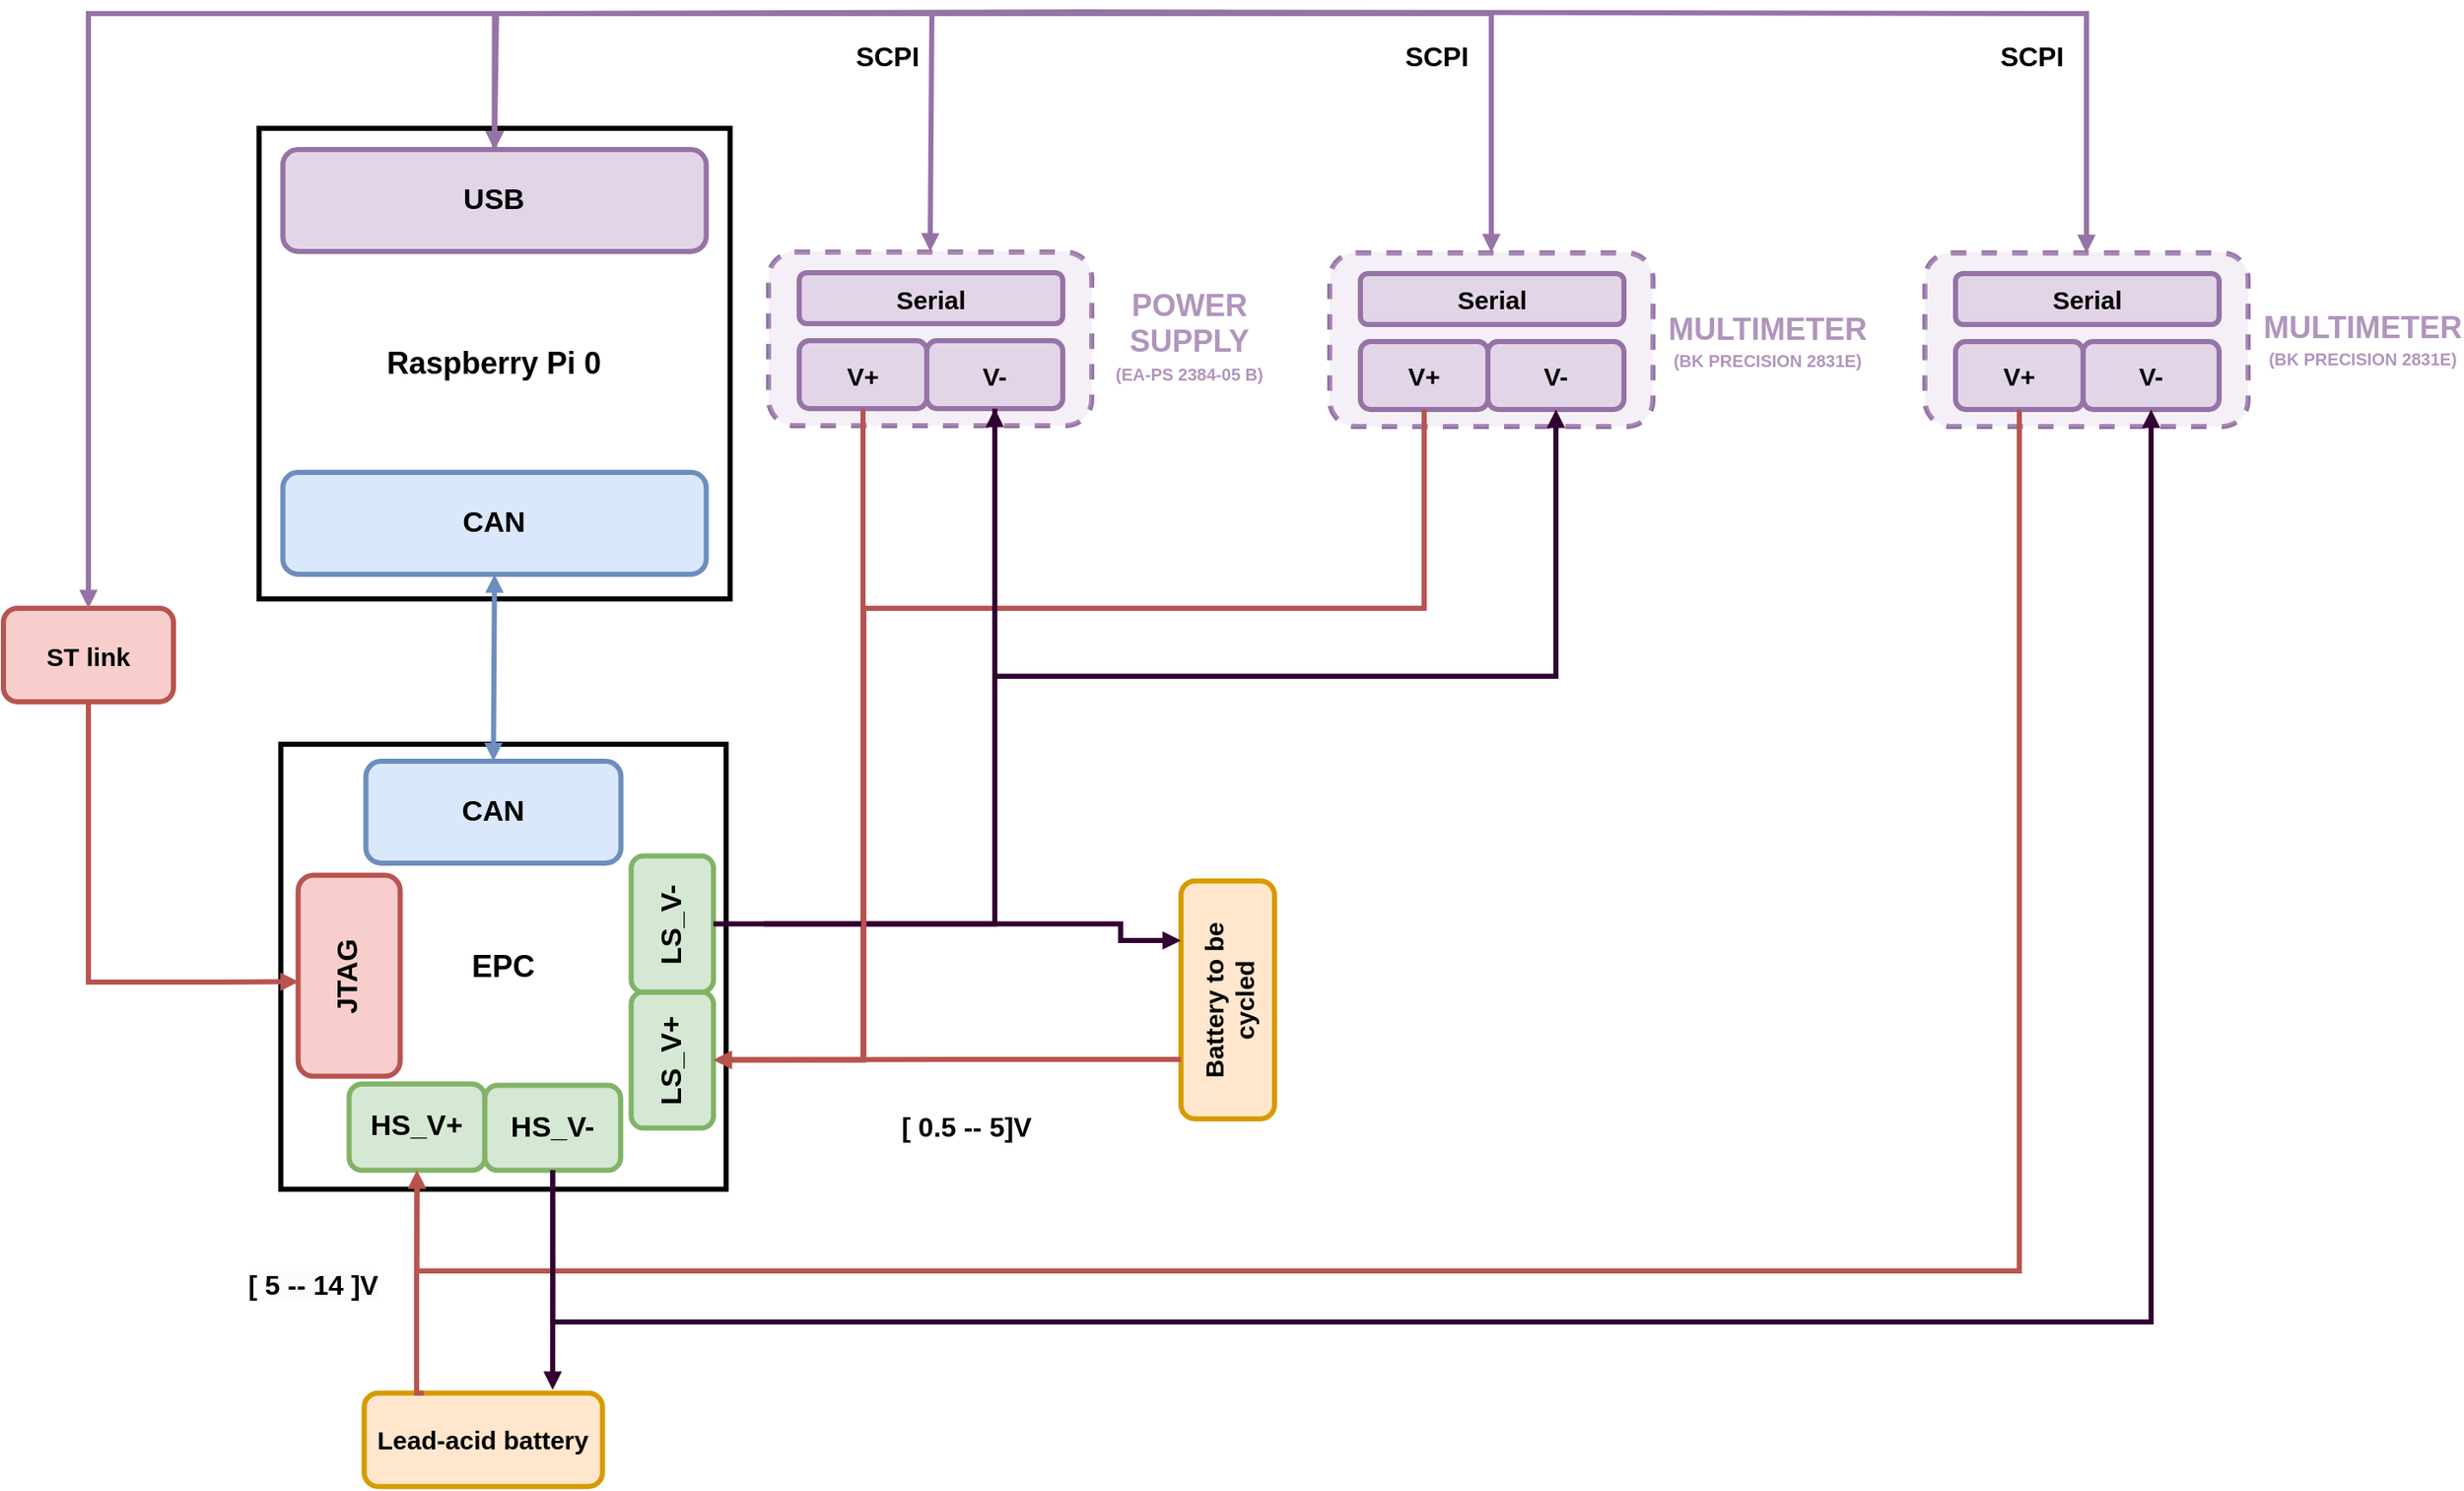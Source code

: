 <mxfile version="21.6.5" type="device">
  <diagram name="Página-1" id="mNZQhTuing3IUGzDXDOb">
    <mxGraphModel dx="2369" dy="1171" grid="1" gridSize="10" guides="1" tooltips="1" connect="1" arrows="1" fold="1" page="1" pageScale="1" pageWidth="827" pageHeight="1169" math="0" shadow="0">
      <root>
        <mxCell id="0" />
        <mxCell id="1" parent="0" />
        <mxCell id="oTkKGgDJzFW5Q6fEU7TT-73" value="&lt;b&gt;&lt;font style=&quot;font-size: 18px;&quot;&gt;Raspberry Pi 0&lt;/font&gt;&lt;/b&gt;" style="whiteSpace=wrap;html=1;aspect=fixed;strokeWidth=3;" parent="1" vertex="1">
          <mxGeometry x="700.33" y="267.5" width="277" height="277" as="geometry" />
        </mxCell>
        <mxCell id="oTkKGgDJzFW5Q6fEU7TT-80" value="&lt;span style=&quot;font-size: 17px;&quot;&gt;&lt;b&gt;USB&lt;/b&gt;&lt;/span&gt;" style="rounded=1;whiteSpace=wrap;html=1;rotation=0;strokeWidth=3;fillColor=#e1d5e7;strokeColor=#9673a6;" parent="1" vertex="1">
          <mxGeometry x="714.33" y="280" width="249" height="60" as="geometry" />
        </mxCell>
        <mxCell id="oTkKGgDJzFW5Q6fEU7TT-83" value="&lt;span style=&quot;font-size: 15px;&quot;&gt;&lt;b&gt;Lead-acid battery&lt;br&gt;&lt;/b&gt;&lt;/span&gt;" style="rounded=1;whiteSpace=wrap;html=1;strokeWidth=3;rotation=0;fillColor=#ffe6cc;strokeColor=#d79b00;" parent="1" vertex="1">
          <mxGeometry x="762.16" y="1011.87" width="140.14" height="55" as="geometry" />
        </mxCell>
        <mxCell id="oTkKGgDJzFW5Q6fEU7TT-84" value="&lt;span style=&quot;font-size: 15px;&quot;&gt;&lt;b&gt;ST link&lt;br&gt;&lt;/b&gt;&lt;/span&gt;" style="rounded=1;whiteSpace=wrap;html=1;strokeWidth=3;rotation=0;fillColor=#f8cecc;strokeColor=#b85450;" parent="1" vertex="1">
          <mxGeometry x="550" y="550" width="100" height="55" as="geometry" />
        </mxCell>
        <mxCell id="oTkKGgDJzFW5Q6fEU7TT-133" value="&lt;b&gt;&lt;font style=&quot;font-size: 18px;&quot;&gt;EPC&lt;/font&gt;&lt;/b&gt;" style="whiteSpace=wrap;html=1;aspect=fixed;strokeWidth=3;" parent="1" vertex="1">
          <mxGeometry x="713.16" y="630" width="261.87" height="261.87" as="geometry" />
        </mxCell>
        <mxCell id="oTkKGgDJzFW5Q6fEU7TT-137" value="&lt;font size=&quot;1&quot; style=&quot;&quot;&gt;&lt;b style=&quot;font-size: 17px;&quot;&gt;JTAG&lt;/b&gt;&lt;/font&gt;" style="rounded=1;whiteSpace=wrap;html=1;rotation=-90;strokeWidth=3;fillColor=#f8cecc;strokeColor=#b85450;" parent="1" vertex="1">
          <mxGeometry x="694.21" y="736.28" width="118.23" height="60" as="geometry" />
        </mxCell>
        <mxCell id="oTkKGgDJzFW5Q6fEU7TT-146" value="&lt;b&gt;&lt;font style=&quot;font-size: 17px;&quot;&gt;CAN&lt;/font&gt;&lt;/b&gt;" style="rounded=1;whiteSpace=wrap;html=1;rotation=0;strokeWidth=3;fillColor=#dae8fc;strokeColor=#6c8ebf;" parent="1" vertex="1">
          <mxGeometry x="763.16" y="640" width="150" height="60" as="geometry" />
        </mxCell>
        <mxCell id="oTkKGgDJzFW5Q6fEU7TT-147" value="" style="endArrow=block;html=1;rounded=0;strokeWidth=3;entryX=0.5;entryY=1;entryDx=0;entryDy=0;startArrow=block;startFill=1;endFill=1;endSize=3;startSize=3;fillColor=#f8cecc;strokeColor=#6C8EBF;exitX=0.5;exitY=0;exitDx=0;exitDy=0;" parent="1" source="oTkKGgDJzFW5Q6fEU7TT-146" target="oTkKGgDJzFW5Q6fEU7TT-218" edge="1">
          <mxGeometry width="50" height="50" relative="1" as="geometry">
            <mxPoint x="859.43" y="690.13" as="sourcePoint" />
            <mxPoint x="845.91" y="640" as="targetPoint" />
          </mxGeometry>
        </mxCell>
        <mxCell id="oTkKGgDJzFW5Q6fEU7TT-148" style="edgeStyle=orthogonalEdgeStyle;rounded=0;orthogonalLoop=1;jettySize=auto;html=1;endSize=3;startSize=3;strokeWidth=3;fillColor=#d5e8d4;strokeColor=#9673A6;endArrow=block;endFill=1;exitX=0.5;exitY=0;exitDx=0;exitDy=0;" parent="1" source="oTkKGgDJzFW5Q6fEU7TT-80" target="oTkKGgDJzFW5Q6fEU7TT-84" edge="1">
          <mxGeometry relative="1" as="geometry">
            <mxPoint x="370" y="668.13" as="targetPoint" />
            <mxPoint x="370" y="608.13" as="sourcePoint" />
            <Array as="points">
              <mxPoint x="839" y="200" />
              <mxPoint x="600" y="200" />
            </Array>
          </mxGeometry>
        </mxCell>
        <mxCell id="oTkKGgDJzFW5Q6fEU7TT-149" style="edgeStyle=orthogonalEdgeStyle;rounded=0;orthogonalLoop=1;jettySize=auto;html=1;endSize=3;startSize=3;strokeWidth=3;fillColor=#d5e8d4;strokeColor=#B85450;endArrow=block;endFill=1;exitX=0.5;exitY=1;exitDx=0;exitDy=0;entryX=0.471;entryY=0.006;entryDx=0;entryDy=0;entryPerimeter=0;" parent="1" source="oTkKGgDJzFW5Q6fEU7TT-84" target="oTkKGgDJzFW5Q6fEU7TT-137" edge="1">
          <mxGeometry relative="1" as="geometry">
            <mxPoint x="680" y="770" as="targetPoint" />
            <mxPoint x="550" y="640" as="sourcePoint" />
            <Array as="points">
              <mxPoint x="600" y="770" />
              <mxPoint x="680" y="770" />
            </Array>
          </mxGeometry>
        </mxCell>
        <mxCell id="oTkKGgDJzFW5Q6fEU7TT-150" value="&lt;b&gt;&lt;font style=&quot;font-size: 17px;&quot;&gt;HS_V+&lt;/font&gt;&lt;/b&gt;" style="rounded=1;whiteSpace=wrap;html=1;rotation=0;strokeWidth=3;fillColor=#d5e8d4;strokeColor=#82b366;" parent="1" vertex="1">
          <mxGeometry x="753.3" y="830.0" width="79.84" height="50.81" as="geometry" />
        </mxCell>
        <mxCell id="oTkKGgDJzFW5Q6fEU7TT-154" value="&lt;b style=&quot;border-color: var(--border-color);&quot;&gt;&lt;font style=&quot;border-color: var(--border-color); font-size: 17px;&quot;&gt;HS_V-&lt;/font&gt;&lt;/b&gt;" style="rounded=1;whiteSpace=wrap;html=1;rotation=0;strokeWidth=3;fillColor=#d5e8d4;strokeColor=#82b366;" parent="1" vertex="1">
          <mxGeometry x="833.14" y="830.81" width="79.84" height="50" as="geometry" />
        </mxCell>
        <mxCell id="oTkKGgDJzFW5Q6fEU7TT-155" value="&lt;b&gt;&lt;font style=&quot;font-size: 17px;&quot;&gt;LS_V+&lt;/font&gt;&lt;/b&gt;" style="rounded=1;whiteSpace=wrap;html=1;rotation=-90;strokeWidth=3;fillColor=#d5e8d4;strokeColor=#82b366;" parent="1" vertex="1">
          <mxGeometry x="903.3" y="791.61" width="80.16" height="48.39" as="geometry" />
        </mxCell>
        <mxCell id="oTkKGgDJzFW5Q6fEU7TT-156" value="&lt;b&gt;&lt;font style=&quot;font-size: 17px;&quot;&gt;LS_V-&lt;/font&gt;&lt;/b&gt;" style="rounded=1;whiteSpace=wrap;html=1;rotation=-90;strokeWidth=3;fillColor=#d5e8d4;strokeColor=#82b366;" parent="1" vertex="1">
          <mxGeometry x="903.3" y="711.61" width="80.16" height="48.39" as="geometry" />
        </mxCell>
        <mxCell id="oTkKGgDJzFW5Q6fEU7TT-164" style="edgeStyle=orthogonalEdgeStyle;rounded=0;orthogonalLoop=1;jettySize=auto;html=1;endSize=3;startSize=3;strokeWidth=3;fillColor=#d5e8d4;strokeColor=#B85450;endArrow=block;endFill=1;exitX=0.25;exitY=0;exitDx=0;exitDy=0;entryX=0.5;entryY=1;entryDx=0;entryDy=0;" parent="1" source="oTkKGgDJzFW5Q6fEU7TT-83" target="oTkKGgDJzFW5Q6fEU7TT-150" edge="1">
          <mxGeometry relative="1" as="geometry">
            <mxPoint x="790" y="880" as="targetPoint" />
            <mxPoint x="803.56" y="991.87" as="sourcePoint" />
            <Array as="points">
              <mxPoint x="793" y="1012" />
              <mxPoint x="793" y="946" />
            </Array>
          </mxGeometry>
        </mxCell>
        <mxCell id="oTkKGgDJzFW5Q6fEU7TT-165" style="edgeStyle=orthogonalEdgeStyle;rounded=0;orthogonalLoop=1;jettySize=auto;html=1;endSize=3;startSize=3;strokeWidth=3;fillColor=#d5e8d4;strokeColor=#330033;endArrow=block;endFill=1;exitX=0.5;exitY=1;exitDx=0;exitDy=0;" parent="1" source="oTkKGgDJzFW5Q6fEU7TT-154" edge="1">
          <mxGeometry relative="1" as="geometry">
            <mxPoint x="873" y="1010" as="targetPoint" />
            <mxPoint x="814.06" y="1001.87" as="sourcePoint" />
          </mxGeometry>
        </mxCell>
        <mxCell id="oTkKGgDJzFW5Q6fEU7TT-166" value="&lt;span style=&quot;font-size: 15px;&quot;&gt;&lt;b&gt;Battery to be cycled&lt;br&gt;&lt;/b&gt;&lt;/span&gt;" style="rounded=1;whiteSpace=wrap;html=1;strokeWidth=3;rotation=-90;fillColor=#ffe6cc;strokeColor=#d79b00;" parent="1" vertex="1">
          <mxGeometry x="1200" y="753" width="140" height="55" as="geometry" />
        </mxCell>
        <mxCell id="oTkKGgDJzFW5Q6fEU7TT-167" style="edgeStyle=orthogonalEdgeStyle;rounded=0;orthogonalLoop=1;jettySize=auto;html=1;endSize=3;startSize=3;strokeWidth=3;fillColor=#d5e8d4;strokeColor=#B85450;endArrow=block;endFill=1;exitX=0.25;exitY=0;exitDx=0;exitDy=0;entryX=0.5;entryY=1;entryDx=0;entryDy=0;" parent="1" source="oTkKGgDJzFW5Q6fEU7TT-166" target="oTkKGgDJzFW5Q6fEU7TT-155" edge="1">
          <mxGeometry relative="1" as="geometry">
            <mxPoint x="1080.16" y="742" as="targetPoint" />
            <mxPoint x="1081.16" y="830" as="sourcePoint" />
          </mxGeometry>
        </mxCell>
        <mxCell id="oTkKGgDJzFW5Q6fEU7TT-168" style="edgeStyle=orthogonalEdgeStyle;rounded=0;orthogonalLoop=1;jettySize=auto;html=1;endSize=3;startSize=3;strokeWidth=3;fillColor=#d5e8d4;strokeColor=#330033;endArrow=block;endFill=1;exitX=0.5;exitY=1;exitDx=0;exitDy=0;entryX=0.75;entryY=0;entryDx=0;entryDy=0;" parent="1" target="oTkKGgDJzFW5Q6fEU7TT-166" edge="1">
          <mxGeometry relative="1" as="geometry">
            <mxPoint x="1160" y="771.87" as="targetPoint" />
            <mxPoint x="997.275" y="735.805" as="sourcePoint" />
            <Array as="points">
              <mxPoint x="1207" y="736" />
              <mxPoint x="1207" y="746" />
            </Array>
          </mxGeometry>
        </mxCell>
        <mxCell id="oTkKGgDJzFW5Q6fEU7TT-172" value="" style="endArrow=block;html=1;rounded=0;strokeWidth=3;entryX=0.5;entryY=0;entryDx=0;entryDy=0;startArrow=block;startFill=1;endFill=1;endSize=3;startSize=3;fillColor=#f8cecc;strokeColor=#9673A6;exitX=0.5;exitY=0;exitDx=0;exitDy=0;" parent="1" source="oTkKGgDJzFW5Q6fEU7TT-184" target="oTkKGgDJzFW5Q6fEU7TT-80" edge="1">
          <mxGeometry width="50" height="50" relative="1" as="geometry">
            <mxPoint x="1070" y="386" as="sourcePoint" />
            <mxPoint x="1054" y="238" as="targetPoint" />
            <Array as="points">
              <mxPoint x="1096" y="200" />
              <mxPoint x="839" y="200" />
            </Array>
          </mxGeometry>
        </mxCell>
        <mxCell id="oTkKGgDJzFW5Q6fEU7TT-173" value="" style="endArrow=block;html=1;rounded=0;strokeWidth=3;entryX=0.5;entryY=0;entryDx=0;entryDy=0;startArrow=block;startFill=1;endFill=1;endSize=3;startSize=3;fillColor=#f8cecc;strokeColor=#9673A6;exitX=0.5;exitY=0;exitDx=0;exitDy=0;" parent="1" source="oTkKGgDJzFW5Q6fEU7TT-193" target="oTkKGgDJzFW5Q6fEU7TT-80" edge="1">
          <mxGeometry width="50" height="50" relative="1" as="geometry">
            <mxPoint x="1214" y="386" as="sourcePoint" />
            <mxPoint x="849" y="290" as="targetPoint" />
            <Array as="points">
              <mxPoint x="1425" y="200" />
              <mxPoint x="839" y="200" />
            </Array>
          </mxGeometry>
        </mxCell>
        <mxCell id="oTkKGgDJzFW5Q6fEU7TT-183" value="" style="rounded=1;whiteSpace=wrap;html=1;strokeWidth=3;rotation=0;fillColor=none;strokeColor=#9673a6;dashed=1;" parent="1" vertex="1">
          <mxGeometry x="1000" y="340.5" width="190" height="102" as="geometry" />
        </mxCell>
        <mxCell id="oTkKGgDJzFW5Q6fEU7TT-184" value="" style="rounded=1;whiteSpace=wrap;html=1;strokeWidth=3;rotation=0;fillColor=#e1d5e7;strokeColor=#9673a6;dashed=1;opacity=35;" parent="1" vertex="1">
          <mxGeometry x="1000" y="340" width="190" height="102.5" as="geometry" />
        </mxCell>
        <mxCell id="oTkKGgDJzFW5Q6fEU7TT-185" value="&lt;font style=&quot;font-size: 15px;&quot;&gt;&lt;b&gt;V-&lt;br&gt;&lt;/b&gt;&lt;/font&gt;" style="rounded=1;whiteSpace=wrap;html=1;rotation=0;strokeWidth=3;fillColor=#e1d5e7;strokeColor=#9673a6;" parent="1" vertex="1">
          <mxGeometry x="1093" y="392.5" width="80" height="40" as="geometry" />
        </mxCell>
        <mxCell id="oTkKGgDJzFW5Q6fEU7TT-186" value="&lt;font style=&quot;font-size: 15px;&quot;&gt;&lt;b&gt;V+&lt;br&gt;&lt;/b&gt;&lt;/font&gt;" style="rounded=1;whiteSpace=wrap;html=1;rotation=0;strokeWidth=3;fillColor=#e1d5e7;strokeColor=#9673a6;" parent="1" vertex="1">
          <mxGeometry x="1018" y="392.5" width="75" height="40" as="geometry" />
        </mxCell>
        <mxCell id="oTkKGgDJzFW5Q6fEU7TT-187" value="&lt;font style=&quot;&quot; color=&quot;#b195bd&quot;&gt;&lt;b style=&quot;&quot;&gt;&lt;span style=&quot;font-size: 18px;&quot;&gt;POWER SUPPLY&lt;/span&gt;&lt;br&gt;&lt;font style=&quot;font-size: 10px;&quot;&gt;(EA-PS 2384-05 B)&lt;/font&gt;&lt;br&gt;&lt;/b&gt;&lt;/font&gt;" style="text;html=1;strokeColor=none;fillColor=none;align=center;verticalAlign=middle;whiteSpace=wrap;rounded=0;" parent="1" vertex="1">
          <mxGeometry x="1190" y="350" width="114.84" height="80" as="geometry" />
        </mxCell>
        <mxCell id="oTkKGgDJzFW5Q6fEU7TT-190" value="&lt;font style=&quot;font-size: 15px;&quot;&gt;&lt;b&gt;Serial&lt;br&gt;&lt;/b&gt;&lt;/font&gt;" style="rounded=1;whiteSpace=wrap;html=1;rotation=0;strokeWidth=3;fillColor=#e1d5e7;strokeColor=#9673a6;" parent="1" vertex="1">
          <mxGeometry x="1018" y="352.5" width="155" height="30" as="geometry" />
        </mxCell>
        <mxCell id="oTkKGgDJzFW5Q6fEU7TT-192" value="" style="rounded=1;whiteSpace=wrap;html=1;strokeWidth=3;rotation=0;fillColor=none;strokeColor=#9673a6;dashed=1;" parent="1" vertex="1">
          <mxGeometry x="1330" y="341" width="190" height="102" as="geometry" />
        </mxCell>
        <mxCell id="oTkKGgDJzFW5Q6fEU7TT-193" value="" style="rounded=1;whiteSpace=wrap;html=1;strokeWidth=3;rotation=0;fillColor=#e1d5e7;strokeColor=#9673a6;dashed=1;opacity=35;" parent="1" vertex="1">
          <mxGeometry x="1330" y="340.5" width="190" height="102.5" as="geometry" />
        </mxCell>
        <mxCell id="oTkKGgDJzFW5Q6fEU7TT-194" value="&lt;font style=&quot;font-size: 15px;&quot;&gt;&lt;b&gt;V-&lt;br&gt;&lt;/b&gt;&lt;/font&gt;" style="rounded=1;whiteSpace=wrap;html=1;rotation=0;strokeWidth=3;fillColor=#e1d5e7;strokeColor=#9673a6;" parent="1" vertex="1">
          <mxGeometry x="1423" y="393" width="80" height="40" as="geometry" />
        </mxCell>
        <mxCell id="oTkKGgDJzFW5Q6fEU7TT-195" value="&lt;font style=&quot;font-size: 15px;&quot;&gt;&lt;b&gt;V+&lt;br&gt;&lt;/b&gt;&lt;/font&gt;" style="rounded=1;whiteSpace=wrap;html=1;rotation=0;strokeWidth=3;fillColor=#e1d5e7;strokeColor=#9673a6;" parent="1" vertex="1">
          <mxGeometry x="1348" y="393" width="75" height="40" as="geometry" />
        </mxCell>
        <mxCell id="oTkKGgDJzFW5Q6fEU7TT-196" value="&lt;font style=&quot;&quot; color=&quot;#b195bd&quot;&gt;&lt;b style=&quot;&quot;&gt;&lt;span style=&quot;font-size: 18px;&quot;&gt;MULTIMETER&lt;/span&gt;&lt;br&gt;&lt;font style=&quot;font-size: 10px;&quot;&gt;(BK PRECISION 2831E)&lt;/font&gt;&lt;br&gt;&lt;/b&gt;&lt;/font&gt;" style="text;html=1;strokeColor=none;fillColor=none;align=center;verticalAlign=middle;whiteSpace=wrap;rounded=0;" parent="1" vertex="1">
          <mxGeometry x="1530" y="353" width="114.84" height="80" as="geometry" />
        </mxCell>
        <mxCell id="oTkKGgDJzFW5Q6fEU7TT-197" value="&lt;font style=&quot;font-size: 15px;&quot;&gt;&lt;b&gt;Serial&lt;br&gt;&lt;/b&gt;&lt;/font&gt;" style="rounded=1;whiteSpace=wrap;html=1;rotation=0;strokeWidth=3;fillColor=#e1d5e7;strokeColor=#9673a6;" parent="1" vertex="1">
          <mxGeometry x="1348" y="353" width="155" height="30" as="geometry" />
        </mxCell>
        <mxCell id="oTkKGgDJzFW5Q6fEU7TT-198" style="edgeStyle=orthogonalEdgeStyle;rounded=0;orthogonalLoop=1;jettySize=auto;html=1;endSize=3;startSize=3;strokeWidth=3;fillColor=#d5e8d4;strokeColor=#B85450;endArrow=block;endFill=1;exitX=0.5;exitY=1;exitDx=0;exitDy=0;entryX=0.5;entryY=1;entryDx=0;entryDy=0;" parent="1" source="oTkKGgDJzFW5Q6fEU7TT-186" target="oTkKGgDJzFW5Q6fEU7TT-155" edge="1">
          <mxGeometry relative="1" as="geometry">
            <mxPoint x="1055" y="854" as="targetPoint" />
            <mxPoint x="1060.5" y="436.5" as="sourcePoint" />
          </mxGeometry>
        </mxCell>
        <mxCell id="oTkKGgDJzFW5Q6fEU7TT-199" style="edgeStyle=orthogonalEdgeStyle;rounded=0;orthogonalLoop=1;jettySize=auto;html=1;endSize=3;startSize=3;strokeWidth=3;fillColor=#d5e8d4;strokeColor=#330033;endArrow=block;endFill=1;entryX=0.5;entryY=1;entryDx=0;entryDy=0;exitX=0.5;exitY=1;exitDx=0;exitDy=0;" parent="1" source="oTkKGgDJzFW5Q6fEU7TT-156" target="oTkKGgDJzFW5Q6fEU7TT-185" edge="1">
          <mxGeometry relative="1" as="geometry">
            <mxPoint x="1150" y="660" as="targetPoint" />
            <mxPoint x="1131" y="780" as="sourcePoint" />
          </mxGeometry>
        </mxCell>
        <mxCell id="oTkKGgDJzFW5Q6fEU7TT-200" style="edgeStyle=orthogonalEdgeStyle;rounded=0;orthogonalLoop=1;jettySize=auto;html=1;endSize=3;startSize=3;strokeWidth=3;fillColor=#d5e8d4;strokeColor=#B85450;endArrow=block;endFill=1;exitX=0.5;exitY=1;exitDx=0;exitDy=0;entryX=0.5;entryY=1;entryDx=0;entryDy=0;" parent="1" source="oTkKGgDJzFW5Q6fEU7TT-195" target="oTkKGgDJzFW5Q6fEU7TT-155" edge="1">
          <mxGeometry relative="1" as="geometry">
            <mxPoint x="990.275" y="853.935" as="targetPoint" />
            <mxPoint x="1341.5" y="433" as="sourcePoint" />
            <Array as="points">
              <mxPoint x="1386" y="550" />
              <mxPoint x="1056" y="550" />
              <mxPoint x="1056" y="816" />
            </Array>
          </mxGeometry>
        </mxCell>
        <mxCell id="oTkKGgDJzFW5Q6fEU7TT-202" style="edgeStyle=orthogonalEdgeStyle;rounded=0;orthogonalLoop=1;jettySize=auto;html=1;endSize=3;startSize=3;strokeWidth=3;fillColor=#d5e8d4;strokeColor=#330033;endArrow=block;endFill=1;exitX=0.5;exitY=1;exitDx=0;exitDy=0;entryX=0.5;entryY=1;entryDx=0;entryDy=0;" parent="1" source="oTkKGgDJzFW5Q6fEU7TT-185" target="oTkKGgDJzFW5Q6fEU7TT-194" edge="1">
          <mxGeometry relative="1" as="geometry">
            <mxPoint x="1480" y="490" as="targetPoint" />
            <mxPoint x="1126" y="432.5" as="sourcePoint" />
            <Array as="points">
              <mxPoint x="1133" y="590" />
              <mxPoint x="1463" y="590" />
            </Array>
          </mxGeometry>
        </mxCell>
        <mxCell id="oTkKGgDJzFW5Q6fEU7TT-203" value="&lt;b&gt;&lt;font style=&quot;font-size: 16px;&quot;&gt;SCPI&lt;/font&gt;&lt;/b&gt;" style="text;html=1;strokeColor=none;fillColor=none;align=center;verticalAlign=middle;whiteSpace=wrap;rounded=0;" parent="1" vertex="1">
          <mxGeometry x="1040" y="210" width="60" height="30" as="geometry" />
        </mxCell>
        <mxCell id="oTkKGgDJzFW5Q6fEU7TT-204" value="&lt;b&gt;&lt;font style=&quot;font-size: 16px;&quot;&gt;SCPI&lt;/font&gt;&lt;/b&gt;" style="text;html=1;strokeColor=none;fillColor=none;align=center;verticalAlign=middle;whiteSpace=wrap;rounded=0;" parent="1" vertex="1">
          <mxGeometry x="1363" y="210" width="60" height="30" as="geometry" />
        </mxCell>
        <mxCell id="oTkKGgDJzFW5Q6fEU7TT-211" value="&lt;font style=&quot;font-size: 16px;&quot;&gt;&lt;b&gt;[ 0.5 -- 5]V&lt;/b&gt;&lt;/font&gt;" style="text;html=1;strokeColor=none;fillColor=none;align=center;verticalAlign=middle;whiteSpace=wrap;rounded=0;" parent="1" vertex="1">
          <mxGeometry x="1070" y="840.0" width="93" height="30" as="geometry" />
        </mxCell>
        <mxCell id="oTkKGgDJzFW5Q6fEU7TT-215" value="&lt;b style=&quot;border-color: var(--border-color); color: rgb(0, 0, 0); font-family: Helvetica; font-size: 16px; font-style: normal; font-variant-ligatures: normal; font-variant-caps: normal; letter-spacing: normal; orphans: 2; text-align: center; text-indent: 0px; text-transform: none; widows: 2; word-spacing: 0px; -webkit-text-stroke-width: 0px; background-color: rgb(251, 251, 251); text-decoration-thickness: initial; text-decoration-style: initial; text-decoration-color: initial;&quot;&gt;[ 5 -- 14 ]V&lt;/b&gt;" style="text;whiteSpace=wrap;html=1;" parent="1" vertex="1">
          <mxGeometry x="692.44" y="931.87" width="120" height="40" as="geometry" />
        </mxCell>
        <mxCell id="oTkKGgDJzFW5Q6fEU7TT-218" value="&lt;span style=&quot;font-size: 17px;&quot;&gt;&lt;b&gt;CAN&lt;/b&gt;&lt;/span&gt;" style="rounded=1;whiteSpace=wrap;html=1;rotation=0;strokeWidth=3;fillColor=#DAE8FC;strokeColor=#6C8EBF;" parent="1" vertex="1">
          <mxGeometry x="714.33" y="470" width="249" height="60" as="geometry" />
        </mxCell>
        <mxCell id="5dhVFjvPSFcUcMlmSx5A-1" value="" style="rounded=1;whiteSpace=wrap;html=1;strokeWidth=3;rotation=0;fillColor=none;strokeColor=#9673a6;dashed=1;" vertex="1" parent="1">
          <mxGeometry x="1680" y="341" width="190" height="102" as="geometry" />
        </mxCell>
        <mxCell id="5dhVFjvPSFcUcMlmSx5A-2" value="" style="rounded=1;whiteSpace=wrap;html=1;strokeWidth=3;rotation=0;fillColor=#e1d5e7;strokeColor=#9673a6;dashed=1;opacity=35;" vertex="1" parent="1">
          <mxGeometry x="1680" y="340.5" width="190" height="102.5" as="geometry" />
        </mxCell>
        <mxCell id="5dhVFjvPSFcUcMlmSx5A-3" value="&lt;font style=&quot;font-size: 15px;&quot;&gt;&lt;b&gt;V-&lt;br&gt;&lt;/b&gt;&lt;/font&gt;" style="rounded=1;whiteSpace=wrap;html=1;rotation=0;strokeWidth=3;fillColor=#e1d5e7;strokeColor=#9673a6;" vertex="1" parent="1">
          <mxGeometry x="1773" y="393" width="80" height="40" as="geometry" />
        </mxCell>
        <mxCell id="5dhVFjvPSFcUcMlmSx5A-4" value="&lt;font style=&quot;font-size: 15px;&quot;&gt;&lt;b&gt;V+&lt;br&gt;&lt;/b&gt;&lt;/font&gt;" style="rounded=1;whiteSpace=wrap;html=1;rotation=0;strokeWidth=3;fillColor=#e1d5e7;strokeColor=#9673a6;" vertex="1" parent="1">
          <mxGeometry x="1698" y="393" width="75" height="40" as="geometry" />
        </mxCell>
        <mxCell id="5dhVFjvPSFcUcMlmSx5A-5" value="&lt;font style=&quot;font-size: 15px;&quot;&gt;&lt;b&gt;Serial&lt;br&gt;&lt;/b&gt;&lt;/font&gt;" style="rounded=1;whiteSpace=wrap;html=1;rotation=0;strokeWidth=3;fillColor=#e1d5e7;strokeColor=#9673a6;" vertex="1" parent="1">
          <mxGeometry x="1698" y="353" width="155" height="30" as="geometry" />
        </mxCell>
        <mxCell id="5dhVFjvPSFcUcMlmSx5A-6" value="&lt;b&gt;&lt;font style=&quot;font-size: 16px;&quot;&gt;SCPI&lt;/font&gt;&lt;/b&gt;" style="text;html=1;strokeColor=none;fillColor=none;align=center;verticalAlign=middle;whiteSpace=wrap;rounded=0;" vertex="1" parent="1">
          <mxGeometry x="1713" y="210" width="60" height="30" as="geometry" />
        </mxCell>
        <mxCell id="5dhVFjvPSFcUcMlmSx5A-7" value="&lt;font style=&quot;&quot; color=&quot;#b195bd&quot;&gt;&lt;b style=&quot;&quot;&gt;&lt;span style=&quot;font-size: 18px;&quot;&gt;MULTIMETER&lt;/span&gt;&lt;br&gt;&lt;font style=&quot;font-size: 10px;&quot;&gt;(BK PRECISION 2831E)&lt;/font&gt;&lt;br&gt;&lt;/b&gt;&lt;/font&gt;" style="text;html=1;strokeColor=none;fillColor=none;align=center;verticalAlign=middle;whiteSpace=wrap;rounded=0;" vertex="1" parent="1">
          <mxGeometry x="1880" y="352" width="114.84" height="80" as="geometry" />
        </mxCell>
        <mxCell id="5dhVFjvPSFcUcMlmSx5A-8" value="" style="endArrow=block;html=1;rounded=0;strokeWidth=3;entryX=0.5;entryY=0;entryDx=0;entryDy=0;startArrow=block;startFill=1;endFill=1;endSize=3;startSize=3;fillColor=#f8cecc;strokeColor=#9673A6;exitX=0.5;exitY=0;exitDx=0;exitDy=0;" edge="1" parent="1" source="5dhVFjvPSFcUcMlmSx5A-1" target="oTkKGgDJzFW5Q6fEU7TT-80">
          <mxGeometry width="50" height="50" relative="1" as="geometry">
            <mxPoint x="1773" y="340" as="sourcePoint" />
            <mxPoint x="1187" y="279" as="targetPoint" />
            <Array as="points">
              <mxPoint x="1775" y="200" />
              <mxPoint x="1187" y="199" />
              <mxPoint x="840" y="200" />
            </Array>
          </mxGeometry>
        </mxCell>
        <mxCell id="5dhVFjvPSFcUcMlmSx5A-9" style="edgeStyle=orthogonalEdgeStyle;rounded=0;orthogonalLoop=1;jettySize=auto;html=1;endSize=3;startSize=3;strokeWidth=3;fillColor=#d5e8d4;strokeColor=#B85450;endArrow=block;endFill=1;exitX=0.5;exitY=1;exitDx=0;exitDy=0;entryX=0.5;entryY=1;entryDx=0;entryDy=0;" edge="1" parent="1" source="5dhVFjvPSFcUcMlmSx5A-4" target="oTkKGgDJzFW5Q6fEU7TT-150">
          <mxGeometry relative="1" as="geometry">
            <mxPoint x="800" y="920" as="targetPoint" />
            <mxPoint x="1396" y="443" as="sourcePoint" />
            <Array as="points">
              <mxPoint x="1736" y="940" />
              <mxPoint x="793" y="940" />
            </Array>
          </mxGeometry>
        </mxCell>
        <mxCell id="5dhVFjvPSFcUcMlmSx5A-11" style="edgeStyle=orthogonalEdgeStyle;rounded=0;orthogonalLoop=1;jettySize=auto;html=1;endSize=3;startSize=3;strokeWidth=3;fillColor=#d5e8d4;strokeColor=#330033;endArrow=block;endFill=1;exitX=0.5;exitY=1;exitDx=0;exitDy=0;entryX=0.5;entryY=1;entryDx=0;entryDy=0;" edge="1" parent="1" source="oTkKGgDJzFW5Q6fEU7TT-154" target="5dhVFjvPSFcUcMlmSx5A-3">
          <mxGeometry relative="1" as="geometry">
            <mxPoint x="1090" y="980" as="targetPoint" />
            <mxPoint x="860" y="910" as="sourcePoint" />
            <Array as="points">
              <mxPoint x="873" y="970" />
              <mxPoint x="1813" y="970" />
            </Array>
          </mxGeometry>
        </mxCell>
      </root>
    </mxGraphModel>
  </diagram>
</mxfile>

